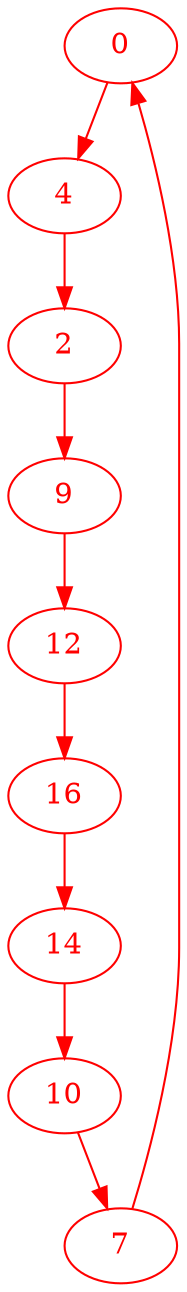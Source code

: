 digraph g{
node [color = red, fontcolor=red]; 0 2 4 7 9 10 12 14 16 ;
0 -> 4 [color=red] ;
2 -> 9 [color=red] ;
4 -> 2 [color=red] ;
7 -> 0 [color=red] ;
9 -> 12 [color=red] ;
10 -> 7 [color=red] ;
12 -> 16 [color=red] ;
14 -> 10 [color=red] ;
16 -> 14 [color=red] ;
}